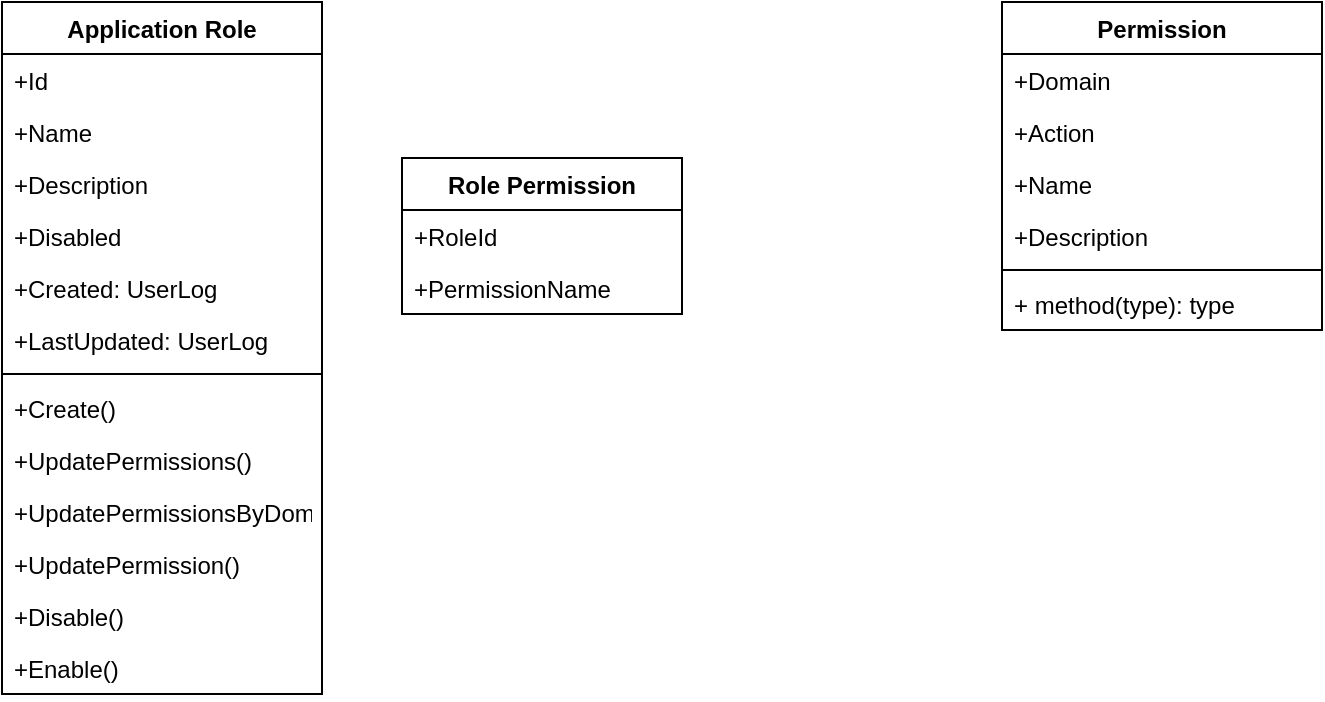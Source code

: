 <mxfile version="18.1.3" type="github">
  <diagram id="rJGMSJO-G2aYCOK9eQ6l" name="Page-1">
    <mxGraphModel dx="1422" dy="834" grid="1" gridSize="10" guides="1" tooltips="1" connect="1" arrows="1" fold="1" page="1" pageScale="1" pageWidth="850" pageHeight="1100" math="0" shadow="0">
      <root>
        <mxCell id="0" />
        <mxCell id="1" parent="0" />
        <mxCell id="6kbjrJlQ1d1qlkAxv2Zj-1" value="Application Role" style="swimlane;fontStyle=1;align=center;verticalAlign=top;childLayout=stackLayout;horizontal=1;startSize=26;horizontalStack=0;resizeParent=1;resizeParentMax=0;resizeLast=0;collapsible=1;marginBottom=0;" vertex="1" parent="1">
          <mxGeometry x="120" y="110" width="160" height="346" as="geometry" />
        </mxCell>
        <mxCell id="6kbjrJlQ1d1qlkAxv2Zj-2" value="+Id" style="text;strokeColor=none;fillColor=none;align=left;verticalAlign=top;spacingLeft=4;spacingRight=4;overflow=hidden;rotatable=0;points=[[0,0.5],[1,0.5]];portConstraint=eastwest;" vertex="1" parent="6kbjrJlQ1d1qlkAxv2Zj-1">
          <mxGeometry y="26" width="160" height="26" as="geometry" />
        </mxCell>
        <mxCell id="6kbjrJlQ1d1qlkAxv2Zj-14" value="+Name" style="text;strokeColor=none;fillColor=none;align=left;verticalAlign=top;spacingLeft=4;spacingRight=4;overflow=hidden;rotatable=0;points=[[0,0.5],[1,0.5]];portConstraint=eastwest;" vertex="1" parent="6kbjrJlQ1d1qlkAxv2Zj-1">
          <mxGeometry y="52" width="160" height="26" as="geometry" />
        </mxCell>
        <mxCell id="6kbjrJlQ1d1qlkAxv2Zj-13" value="+Description" style="text;strokeColor=none;fillColor=none;align=left;verticalAlign=top;spacingLeft=4;spacingRight=4;overflow=hidden;rotatable=0;points=[[0,0.5],[1,0.5]];portConstraint=eastwest;" vertex="1" parent="6kbjrJlQ1d1qlkAxv2Zj-1">
          <mxGeometry y="78" width="160" height="26" as="geometry" />
        </mxCell>
        <mxCell id="6kbjrJlQ1d1qlkAxv2Zj-12" value="+Disabled" style="text;strokeColor=none;fillColor=none;align=left;verticalAlign=top;spacingLeft=4;spacingRight=4;overflow=hidden;rotatable=0;points=[[0,0.5],[1,0.5]];portConstraint=eastwest;" vertex="1" parent="6kbjrJlQ1d1qlkAxv2Zj-1">
          <mxGeometry y="104" width="160" height="26" as="geometry" />
        </mxCell>
        <mxCell id="6kbjrJlQ1d1qlkAxv2Zj-23" value="+Created: UserLog" style="text;strokeColor=none;fillColor=none;align=left;verticalAlign=top;spacingLeft=4;spacingRight=4;overflow=hidden;rotatable=0;points=[[0,0.5],[1,0.5]];portConstraint=eastwest;" vertex="1" parent="6kbjrJlQ1d1qlkAxv2Zj-1">
          <mxGeometry y="130" width="160" height="26" as="geometry" />
        </mxCell>
        <mxCell id="6kbjrJlQ1d1qlkAxv2Zj-24" value="+LastUpdated: UserLog" style="text;strokeColor=none;fillColor=none;align=left;verticalAlign=top;spacingLeft=4;spacingRight=4;overflow=hidden;rotatable=0;points=[[0,0.5],[1,0.5]];portConstraint=eastwest;" vertex="1" parent="6kbjrJlQ1d1qlkAxv2Zj-1">
          <mxGeometry y="156" width="160" height="26" as="geometry" />
        </mxCell>
        <mxCell id="6kbjrJlQ1d1qlkAxv2Zj-3" value="" style="line;strokeWidth=1;fillColor=none;align=left;verticalAlign=middle;spacingTop=-1;spacingLeft=3;spacingRight=3;rotatable=0;labelPosition=right;points=[];portConstraint=eastwest;" vertex="1" parent="6kbjrJlQ1d1qlkAxv2Zj-1">
          <mxGeometry y="182" width="160" height="8" as="geometry" />
        </mxCell>
        <mxCell id="6kbjrJlQ1d1qlkAxv2Zj-4" value="+Create()" style="text;strokeColor=none;fillColor=none;align=left;verticalAlign=top;spacingLeft=4;spacingRight=4;overflow=hidden;rotatable=0;points=[[0,0.5],[1,0.5]];portConstraint=eastwest;" vertex="1" parent="6kbjrJlQ1d1qlkAxv2Zj-1">
          <mxGeometry y="190" width="160" height="26" as="geometry" />
        </mxCell>
        <mxCell id="6kbjrJlQ1d1qlkAxv2Zj-28" value="+UpdatePermissions()" style="text;strokeColor=none;fillColor=none;align=left;verticalAlign=top;spacingLeft=4;spacingRight=4;overflow=hidden;rotatable=0;points=[[0,0.5],[1,0.5]];portConstraint=eastwest;" vertex="1" parent="6kbjrJlQ1d1qlkAxv2Zj-1">
          <mxGeometry y="216" width="160" height="26" as="geometry" />
        </mxCell>
        <mxCell id="6kbjrJlQ1d1qlkAxv2Zj-27" value="+UpdatePermissionsByDomain" style="text;strokeColor=none;fillColor=none;align=left;verticalAlign=top;spacingLeft=4;spacingRight=4;overflow=hidden;rotatable=0;points=[[0,0.5],[1,0.5]];portConstraint=eastwest;" vertex="1" parent="6kbjrJlQ1d1qlkAxv2Zj-1">
          <mxGeometry y="242" width="160" height="26" as="geometry" />
        </mxCell>
        <mxCell id="6kbjrJlQ1d1qlkAxv2Zj-29" value="+UpdatePermission()" style="text;strokeColor=none;fillColor=none;align=left;verticalAlign=top;spacingLeft=4;spacingRight=4;overflow=hidden;rotatable=0;points=[[0,0.5],[1,0.5]];portConstraint=eastwest;" vertex="1" parent="6kbjrJlQ1d1qlkAxv2Zj-1">
          <mxGeometry y="268" width="160" height="26" as="geometry" />
        </mxCell>
        <mxCell id="6kbjrJlQ1d1qlkAxv2Zj-26" value="+Disable()" style="text;strokeColor=none;fillColor=none;align=left;verticalAlign=top;spacingLeft=4;spacingRight=4;overflow=hidden;rotatable=0;points=[[0,0.5],[1,0.5]];portConstraint=eastwest;" vertex="1" parent="6kbjrJlQ1d1qlkAxv2Zj-1">
          <mxGeometry y="294" width="160" height="26" as="geometry" />
        </mxCell>
        <mxCell id="6kbjrJlQ1d1qlkAxv2Zj-25" value="+Enable()" style="text;strokeColor=none;fillColor=none;align=left;verticalAlign=top;spacingLeft=4;spacingRight=4;overflow=hidden;rotatable=0;points=[[0,0.5],[1,0.5]];portConstraint=eastwest;" vertex="1" parent="6kbjrJlQ1d1qlkAxv2Zj-1">
          <mxGeometry y="320" width="160" height="26" as="geometry" />
        </mxCell>
        <mxCell id="6kbjrJlQ1d1qlkAxv2Zj-5" value="Permission" style="swimlane;fontStyle=1;align=center;verticalAlign=top;childLayout=stackLayout;horizontal=1;startSize=26;horizontalStack=0;resizeParent=1;resizeParentMax=0;resizeLast=0;collapsible=1;marginBottom=0;" vertex="1" parent="1">
          <mxGeometry x="620" y="110" width="160" height="164" as="geometry" />
        </mxCell>
        <mxCell id="6kbjrJlQ1d1qlkAxv2Zj-6" value="+Domain" style="text;strokeColor=none;fillColor=none;align=left;verticalAlign=top;spacingLeft=4;spacingRight=4;overflow=hidden;rotatable=0;points=[[0,0.5],[1,0.5]];portConstraint=eastwest;" vertex="1" parent="6kbjrJlQ1d1qlkAxv2Zj-5">
          <mxGeometry y="26" width="160" height="26" as="geometry" />
        </mxCell>
        <mxCell id="6kbjrJlQ1d1qlkAxv2Zj-10" value="+Action" style="text;strokeColor=none;fillColor=none;align=left;verticalAlign=top;spacingLeft=4;spacingRight=4;overflow=hidden;rotatable=0;points=[[0,0.5],[1,0.5]];portConstraint=eastwest;" vertex="1" parent="6kbjrJlQ1d1qlkAxv2Zj-5">
          <mxGeometry y="52" width="160" height="26" as="geometry" />
        </mxCell>
        <mxCell id="6kbjrJlQ1d1qlkAxv2Zj-9" value="+Name" style="text;strokeColor=none;fillColor=none;align=left;verticalAlign=top;spacingLeft=4;spacingRight=4;overflow=hidden;rotatable=0;points=[[0,0.5],[1,0.5]];portConstraint=eastwest;" vertex="1" parent="6kbjrJlQ1d1qlkAxv2Zj-5">
          <mxGeometry y="78" width="160" height="26" as="geometry" />
        </mxCell>
        <mxCell id="6kbjrJlQ1d1qlkAxv2Zj-11" value="+Description" style="text;strokeColor=none;fillColor=none;align=left;verticalAlign=top;spacingLeft=4;spacingRight=4;overflow=hidden;rotatable=0;points=[[0,0.5],[1,0.5]];portConstraint=eastwest;" vertex="1" parent="6kbjrJlQ1d1qlkAxv2Zj-5">
          <mxGeometry y="104" width="160" height="26" as="geometry" />
        </mxCell>
        <mxCell id="6kbjrJlQ1d1qlkAxv2Zj-7" value="" style="line;strokeWidth=1;fillColor=none;align=left;verticalAlign=middle;spacingTop=-1;spacingLeft=3;spacingRight=3;rotatable=0;labelPosition=right;points=[];portConstraint=eastwest;" vertex="1" parent="6kbjrJlQ1d1qlkAxv2Zj-5">
          <mxGeometry y="130" width="160" height="8" as="geometry" />
        </mxCell>
        <mxCell id="6kbjrJlQ1d1qlkAxv2Zj-8" value="+ method(type): type" style="text;strokeColor=none;fillColor=none;align=left;verticalAlign=top;spacingLeft=4;spacingRight=4;overflow=hidden;rotatable=0;points=[[0,0.5],[1,0.5]];portConstraint=eastwest;" vertex="1" parent="6kbjrJlQ1d1qlkAxv2Zj-5">
          <mxGeometry y="138" width="160" height="26" as="geometry" />
        </mxCell>
        <mxCell id="6kbjrJlQ1d1qlkAxv2Zj-19" value="Role Permission" style="swimlane;fontStyle=1;childLayout=stackLayout;horizontal=1;startSize=26;fillColor=none;horizontalStack=0;resizeParent=1;resizeParentMax=0;resizeLast=0;collapsible=1;marginBottom=0;" vertex="1" parent="1">
          <mxGeometry x="320" y="188" width="140" height="78" as="geometry" />
        </mxCell>
        <mxCell id="6kbjrJlQ1d1qlkAxv2Zj-20" value="+RoleId" style="text;strokeColor=none;fillColor=none;align=left;verticalAlign=top;spacingLeft=4;spacingRight=4;overflow=hidden;rotatable=0;points=[[0,0.5],[1,0.5]];portConstraint=eastwest;" vertex="1" parent="6kbjrJlQ1d1qlkAxv2Zj-19">
          <mxGeometry y="26" width="140" height="26" as="geometry" />
        </mxCell>
        <mxCell id="6kbjrJlQ1d1qlkAxv2Zj-21" value="+PermissionName" style="text;strokeColor=none;fillColor=none;align=left;verticalAlign=top;spacingLeft=4;spacingRight=4;overflow=hidden;rotatable=0;points=[[0,0.5],[1,0.5]];portConstraint=eastwest;" vertex="1" parent="6kbjrJlQ1d1qlkAxv2Zj-19">
          <mxGeometry y="52" width="140" height="26" as="geometry" />
        </mxCell>
      </root>
    </mxGraphModel>
  </diagram>
</mxfile>
